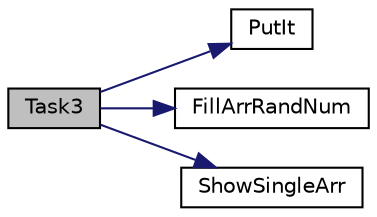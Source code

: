 digraph "Task3"
{
  edge [fontname="Helvetica",fontsize="10",labelfontname="Helvetica",labelfontsize="10"];
  node [fontname="Helvetica",fontsize="10",shape=record];
  rankdir="LR";
  Node1 [label="Task3",height=0.2,width=0.4,color="black", fillcolor="grey75", style="filled", fontcolor="black"];
  Node1 -> Node2 [color="midnightblue",fontsize="10",style="solid",fontname="Helvetica"];
  Node2 [label="PutIt",height=0.2,width=0.4,color="black", fillcolor="white", style="filled",URL="$test_lab09_8cpp.html#ae48a96cb5e7bce0809ce0e879e4ea4e9"];
  Node1 -> Node3 [color="midnightblue",fontsize="10",style="solid",fontname="Helvetica"];
  Node3 [label="FillArrRandNum",height=0.2,width=0.4,color="black", fillcolor="white", style="filled",URL="$_ops_with_array_8cpp.html#af6a20faa2d4c3626bd95edb75df41e4c",tooltip="Заповнюємо двумірний масив "];
  Node1 -> Node4 [color="midnightblue",fontsize="10",style="solid",fontname="Helvetica"];
  Node4 [label="ShowSingleArr",height=0.2,width=0.4,color="black", fillcolor="white", style="filled",URL="$_ops_with_array_8cpp.html#ad98741d6373f2077be85f40720d97a51"];
}
